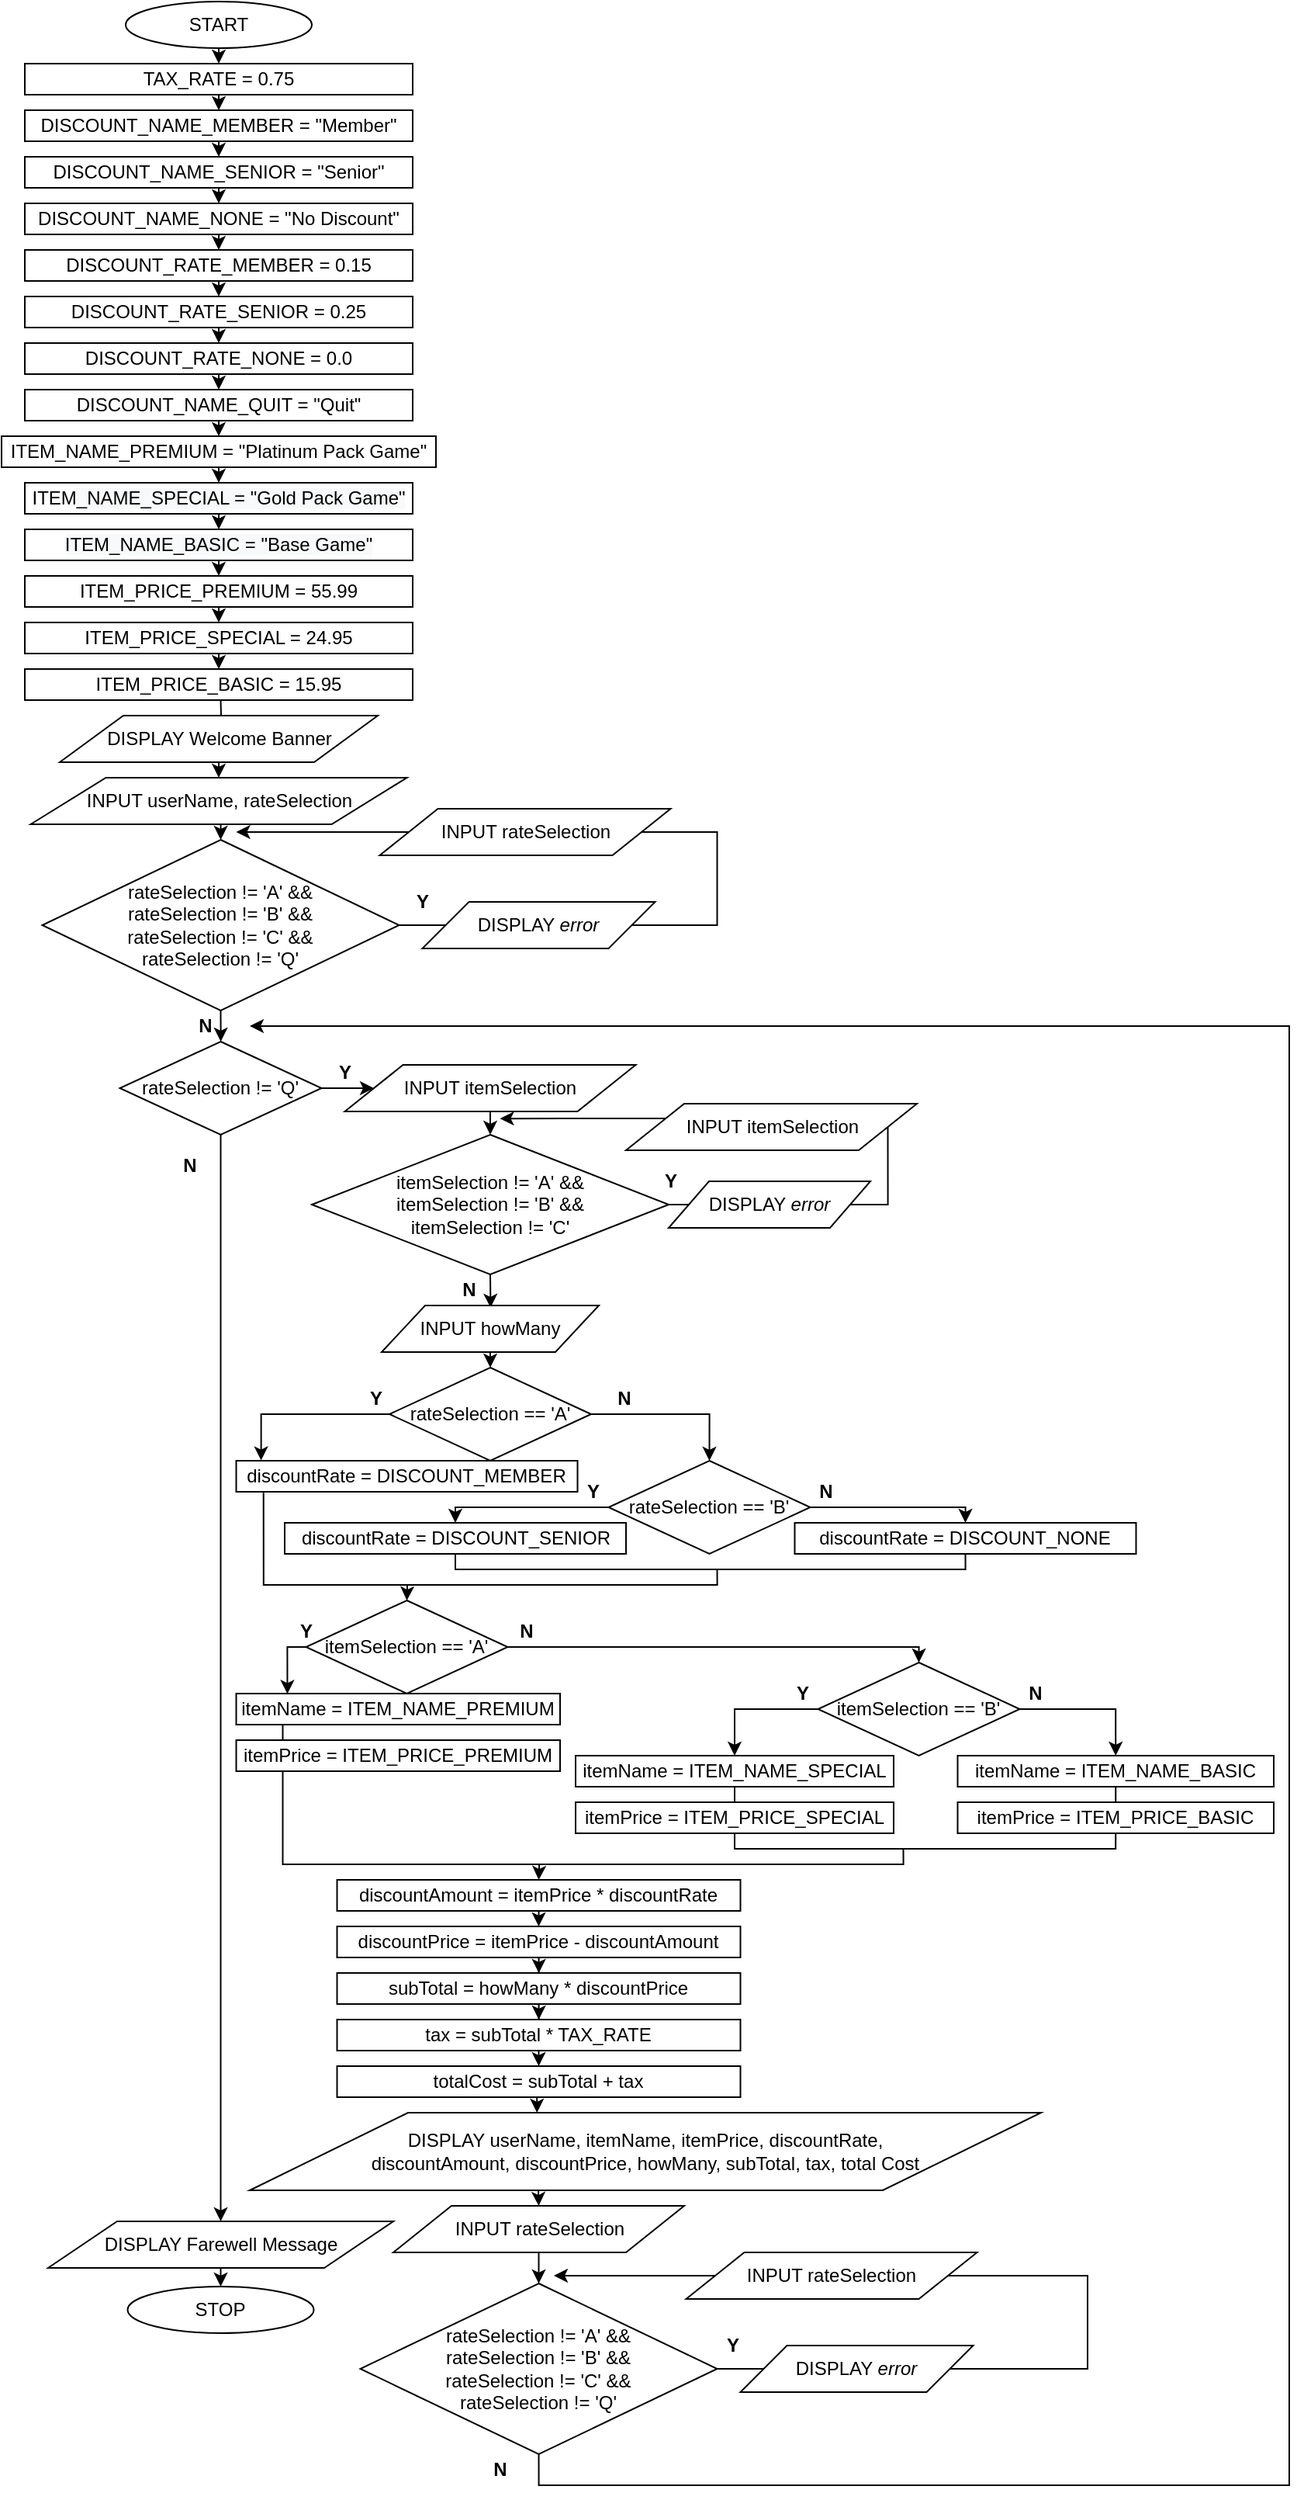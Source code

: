 <mxfile version="14.1.8" type="device"><diagram id="pBv2ZIK6F-WXUxyqtdqn" name="Page-1"><mxGraphModel dx="1892" dy="806" grid="1" gridSize="10" guides="1" tooltips="1" connect="1" arrows="1" fold="1" page="1" pageScale="1" pageWidth="850" pageHeight="1100" math="0" shadow="0"><root><mxCell id="0"/><mxCell id="1" parent="0"/><mxCell id="2OngotcWHWE4SRn9X0kG-3" style="edgeStyle=orthogonalEdgeStyle;rounded=0;orthogonalLoop=1;jettySize=auto;html=1;exitX=0.5;exitY=1;exitDx=0;exitDy=0;" parent="1" target="2OngotcWHWE4SRn9X0kG-2" edge="1"><mxGeometry relative="1" as="geometry"><mxPoint x="111.25" y="460" as="sourcePoint"/></mxGeometry></mxCell><mxCell id="2OngotcWHWE4SRn9X0kG-96" style="edgeStyle=orthogonalEdgeStyle;rounded=0;orthogonalLoop=1;jettySize=auto;html=1;exitX=0.5;exitY=1;exitDx=0;exitDy=0;entryX=0.5;entryY=0;entryDx=0;entryDy=0;startArrow=none;startFill=0;endArrow=classic;endFill=1;" parent="1" source="2OngotcWHWE4SRn9X0kG-1" target="2OngotcWHWE4SRn9X0kG-95" edge="1"><mxGeometry relative="1" as="geometry"/></mxCell><mxCell id="2OngotcWHWE4SRn9X0kG-1" value="START" style="ellipse;whiteSpace=wrap;html=1;" parent="1" vertex="1"><mxGeometry x="50" y="10" width="120" height="30" as="geometry"/></mxCell><mxCell id="2OngotcWHWE4SRn9X0kG-5" style="edgeStyle=orthogonalEdgeStyle;rounded=0;orthogonalLoop=1;jettySize=auto;html=1;exitX=0.5;exitY=1;exitDx=0;exitDy=0;entryX=0.5;entryY=0;entryDx=0;entryDy=0;" parent="1" source="2OngotcWHWE4SRn9X0kG-2" target="2OngotcWHWE4SRn9X0kG-4" edge="1"><mxGeometry relative="1" as="geometry"/></mxCell><mxCell id="2OngotcWHWE4SRn9X0kG-2" value="DISPLAY Welcome Banner" style="shape=parallelogram;perimeter=parallelogramPerimeter;whiteSpace=wrap;html=1;" parent="1" vertex="1"><mxGeometry x="7.5" y="470.0" width="205" height="30" as="geometry"/></mxCell><mxCell id="2OngotcWHWE4SRn9X0kG-7" style="edgeStyle=orthogonalEdgeStyle;rounded=0;orthogonalLoop=1;jettySize=auto;html=1;exitX=0.5;exitY=1;exitDx=0;exitDy=0;entryX=0.5;entryY=0;entryDx=0;entryDy=0;" parent="1" source="2OngotcWHWE4SRn9X0kG-4" target="2OngotcWHWE4SRn9X0kG-6" edge="1"><mxGeometry relative="1" as="geometry"/></mxCell><mxCell id="2OngotcWHWE4SRn9X0kG-4" value="INPUT userName, rateSelection" style="shape=parallelogram;perimeter=parallelogramPerimeter;whiteSpace=wrap;html=1;" parent="1" vertex="1"><mxGeometry x="-11.25" y="510" width="242.5" height="30" as="geometry"/></mxCell><mxCell id="2OngotcWHWE4SRn9X0kG-9" style="edgeStyle=orthogonalEdgeStyle;rounded=0;orthogonalLoop=1;jettySize=auto;html=1;exitX=1;exitY=0.5;exitDx=0;exitDy=0;entryX=0;entryY=0.5;entryDx=0;entryDy=0;endArrow=none;endFill=0;" parent="1" source="2OngotcWHWE4SRn9X0kG-6" target="2OngotcWHWE4SRn9X0kG-8" edge="1"><mxGeometry relative="1" as="geometry"/></mxCell><mxCell id="2OngotcWHWE4SRn9X0kG-14" style="edgeStyle=orthogonalEdgeStyle;rounded=0;orthogonalLoop=1;jettySize=auto;html=1;exitX=0.5;exitY=1;exitDx=0;exitDy=0;endArrow=classic;endFill=1;" parent="1" source="2OngotcWHWE4SRn9X0kG-6" target="2OngotcWHWE4SRn9X0kG-13" edge="1"><mxGeometry relative="1" as="geometry"/></mxCell><mxCell id="2OngotcWHWE4SRn9X0kG-6" value="rateSelection != 'A' &amp;amp;&amp;amp;&lt;br&gt;rateSelection != 'B' &amp;amp;&amp;amp;&lt;br&gt;rateSelection != 'C' &amp;amp;&amp;amp;&lt;br&gt;rateSelection != 'Q'" style="rhombus;whiteSpace=wrap;html=1;" parent="1" vertex="1"><mxGeometry x="-3.75" y="550" width="230" height="110" as="geometry"/></mxCell><mxCell id="2OngotcWHWE4SRn9X0kG-12" style="edgeStyle=orthogonalEdgeStyle;rounded=0;orthogonalLoop=1;jettySize=auto;html=1;exitX=1;exitY=0.5;exitDx=0;exitDy=0;entryX=1;entryY=0.5;entryDx=0;entryDy=0;endArrow=none;endFill=0;" parent="1" source="2OngotcWHWE4SRn9X0kG-8" target="2OngotcWHWE4SRn9X0kG-10" edge="1"><mxGeometry relative="1" as="geometry"><Array as="points"><mxPoint x="431.25" y="605"/><mxPoint x="431.25" y="545"/></Array></mxGeometry></mxCell><mxCell id="2OngotcWHWE4SRn9X0kG-8" value="DISPLAY &lt;i&gt;error&lt;/i&gt;" style="shape=parallelogram;perimeter=parallelogramPerimeter;whiteSpace=wrap;html=1;" parent="1" vertex="1"><mxGeometry x="241.25" y="590" width="150" height="30" as="geometry"/></mxCell><mxCell id="2OngotcWHWE4SRn9X0kG-11" style="edgeStyle=orthogonalEdgeStyle;rounded=0;orthogonalLoop=1;jettySize=auto;html=1;exitX=0;exitY=0.5;exitDx=0;exitDy=0;" parent="1" source="2OngotcWHWE4SRn9X0kG-10" edge="1"><mxGeometry relative="1" as="geometry"><mxPoint x="121.25" y="545" as="targetPoint"/></mxGeometry></mxCell><mxCell id="2OngotcWHWE4SRn9X0kG-10" value="INPUT rateSelection" style="shape=parallelogram;perimeter=parallelogramPerimeter;whiteSpace=wrap;html=1;" parent="1" vertex="1"><mxGeometry x="213.75" y="530" width="187.5" height="30" as="geometry"/></mxCell><mxCell id="2OngotcWHWE4SRn9X0kG-18" style="edgeStyle=orthogonalEdgeStyle;rounded=0;orthogonalLoop=1;jettySize=auto;html=1;exitX=1;exitY=0.5;exitDx=0;exitDy=0;endArrow=classic;endFill=1;" parent="1" source="2OngotcWHWE4SRn9X0kG-13" target="2OngotcWHWE4SRn9X0kG-17" edge="1"><mxGeometry relative="1" as="geometry"/></mxCell><mxCell id="2OngotcWHWE4SRn9X0kG-22" style="edgeStyle=orthogonalEdgeStyle;rounded=0;orthogonalLoop=1;jettySize=auto;html=1;exitX=0.5;exitY=1;exitDx=0;exitDy=0;entryX=0.5;entryY=0;entryDx=0;entryDy=0;endArrow=classic;endFill=1;" parent="1" source="2OngotcWHWE4SRn9X0kG-13" target="2OngotcWHWE4SRn9X0kG-21" edge="1"><mxGeometry relative="1" as="geometry"/></mxCell><mxCell id="2OngotcWHWE4SRn9X0kG-13" value="rateSelection != 'Q'" style="rhombus;whiteSpace=wrap;html=1;" parent="1" vertex="1"><mxGeometry x="46.25" y="680" width="130" height="60" as="geometry"/></mxCell><mxCell id="2OngotcWHWE4SRn9X0kG-15" value="&lt;b&gt;Y&lt;/b&gt;" style="text;html=1;align=center;verticalAlign=middle;resizable=0;points=[];autosize=1;" parent="1" vertex="1"><mxGeometry x="231.25" y="580" width="20" height="20" as="geometry"/></mxCell><mxCell id="2OngotcWHWE4SRn9X0kG-16" value="&lt;b&gt;N&lt;/b&gt;" style="text;html=1;align=center;verticalAlign=middle;resizable=0;points=[];autosize=1;" parent="1" vertex="1"><mxGeometry x="91.25" y="660" width="20" height="20" as="geometry"/></mxCell><mxCell id="2OngotcWHWE4SRn9X0kG-28" style="edgeStyle=orthogonalEdgeStyle;rounded=0;orthogonalLoop=1;jettySize=auto;html=1;exitX=0.5;exitY=1;exitDx=0;exitDy=0;entryX=0.5;entryY=0;entryDx=0;entryDy=0;endArrow=classic;endFill=1;" parent="1" source="2OngotcWHWE4SRn9X0kG-17" target="2OngotcWHWE4SRn9X0kG-27" edge="1"><mxGeometry relative="1" as="geometry"/></mxCell><mxCell id="2OngotcWHWE4SRn9X0kG-17" value="INPUT itemSelection" style="shape=parallelogram;perimeter=parallelogramPerimeter;whiteSpace=wrap;html=1;" parent="1" vertex="1"><mxGeometry x="191.25" y="695" width="187.5" height="30" as="geometry"/></mxCell><mxCell id="2OngotcWHWE4SRn9X0kG-19" value="&lt;b&gt;Y&lt;/b&gt;" style="text;html=1;align=center;verticalAlign=middle;resizable=0;points=[];autosize=1;" parent="1" vertex="1"><mxGeometry x="181.25" y="690" width="20" height="20" as="geometry"/></mxCell><mxCell id="2OngotcWHWE4SRn9X0kG-25" style="edgeStyle=orthogonalEdgeStyle;rounded=0;orthogonalLoop=1;jettySize=auto;html=1;exitX=0.5;exitY=1;exitDx=0;exitDy=0;entryX=0.5;entryY=0;entryDx=0;entryDy=0;endArrow=classic;endFill=1;" parent="1" source="2OngotcWHWE4SRn9X0kG-21" target="2OngotcWHWE4SRn9X0kG-24" edge="1"><mxGeometry relative="1" as="geometry"/></mxCell><mxCell id="2OngotcWHWE4SRn9X0kG-21" value="DISPLAY Farewell Message" style="shape=parallelogram;perimeter=parallelogramPerimeter;whiteSpace=wrap;html=1;" parent="1" vertex="1"><mxGeometry x="4.441e-16" y="1440" width="222.5" height="30" as="geometry"/></mxCell><mxCell id="2OngotcWHWE4SRn9X0kG-23" value="&lt;b&gt;N&lt;/b&gt;" style="text;html=1;align=center;verticalAlign=middle;resizable=0;points=[];autosize=1;" parent="1" vertex="1"><mxGeometry x="81.25" y="750" width="20" height="20" as="geometry"/></mxCell><mxCell id="2OngotcWHWE4SRn9X0kG-24" value="STOP" style="ellipse;whiteSpace=wrap;html=1;" parent="1" vertex="1"><mxGeometry x="51.25" y="1482" width="120" height="30" as="geometry"/></mxCell><mxCell id="2OngotcWHWE4SRn9X0kG-29" style="edgeStyle=orthogonalEdgeStyle;rounded=0;orthogonalLoop=1;jettySize=auto;html=1;exitX=0;exitY=0.25;exitDx=0;exitDy=0;endArrow=classic;endFill=1;" parent="1" source="2OngotcWHWE4SRn9X0kG-26" edge="1"><mxGeometry relative="1" as="geometry"><mxPoint x="291.25" y="729.588" as="targetPoint"/></mxGeometry></mxCell><mxCell id="2OngotcWHWE4SRn9X0kG-26" value="&lt;span&gt;INPUT itemSelection&lt;/span&gt;" style="shape=parallelogram;perimeter=parallelogramPerimeter;whiteSpace=wrap;html=1;" parent="1" vertex="1"><mxGeometry x="372.5" y="720" width="187.5" height="30" as="geometry"/></mxCell><mxCell id="2OngotcWHWE4SRn9X0kG-31" style="edgeStyle=orthogonalEdgeStyle;rounded=0;orthogonalLoop=1;jettySize=auto;html=1;exitX=1;exitY=0.5;exitDx=0;exitDy=0;entryX=0;entryY=0.5;entryDx=0;entryDy=0;endArrow=none;endFill=0;" parent="1" source="2OngotcWHWE4SRn9X0kG-27" target="2OngotcWHWE4SRn9X0kG-30" edge="1"><mxGeometry relative="1" as="geometry"/></mxCell><mxCell id="HHqWB5uqpLYQ6Ty80bu6-3" style="edgeStyle=orthogonalEdgeStyle;rounded=0;orthogonalLoop=1;jettySize=auto;html=1;exitX=0.5;exitY=1;exitDx=0;exitDy=0;entryX=1.198;entryY=1.07;entryDx=0;entryDy=0;entryPerimeter=0;" parent="1" source="2OngotcWHWE4SRn9X0kG-27" target="2OngotcWHWE4SRn9X0kG-38" edge="1"><mxGeometry relative="1" as="geometry"/></mxCell><mxCell id="2OngotcWHWE4SRn9X0kG-27" value="itemSelection != 'A' &amp;amp;&amp;amp;&lt;br&gt;itemSelection != 'B' &amp;amp;&amp;amp;&lt;br&gt;itemSelection != 'C'" style="rhombus;whiteSpace=wrap;html=1;" parent="1" vertex="1"><mxGeometry x="170" y="740" width="230" height="90" as="geometry"/></mxCell><mxCell id="2OngotcWHWE4SRn9X0kG-34" style="edgeStyle=orthogonalEdgeStyle;rounded=0;orthogonalLoop=1;jettySize=auto;html=1;exitX=1;exitY=0.5;exitDx=0;exitDy=0;entryX=1;entryY=0.5;entryDx=0;entryDy=0;endArrow=none;endFill=0;" parent="1" source="2OngotcWHWE4SRn9X0kG-30" target="2OngotcWHWE4SRn9X0kG-26" edge="1"><mxGeometry relative="1" as="geometry"><Array as="points"><mxPoint x="541.25" y="785"/></Array></mxGeometry></mxCell><mxCell id="2OngotcWHWE4SRn9X0kG-30" value="DISPLAY &lt;i&gt;error&lt;/i&gt;" style="shape=parallelogram;perimeter=parallelogramPerimeter;whiteSpace=wrap;html=1;" parent="1" vertex="1"><mxGeometry x="400" y="770" width="130" height="30" as="geometry"/></mxCell><mxCell id="2OngotcWHWE4SRn9X0kG-35" value="&lt;b&gt;Y&lt;/b&gt;" style="text;html=1;align=center;verticalAlign=middle;resizable=0;points=[];autosize=1;" parent="1" vertex="1"><mxGeometry x="391.25" y="760" width="20" height="20" as="geometry"/></mxCell><mxCell id="2OngotcWHWE4SRn9X0kG-40" style="edgeStyle=orthogonalEdgeStyle;rounded=0;orthogonalLoop=1;jettySize=auto;html=1;exitX=0.5;exitY=1;exitDx=0;exitDy=0;entryX=0.5;entryY=0;entryDx=0;entryDy=0;endArrow=classic;endFill=1;" parent="1" source="2OngotcWHWE4SRn9X0kG-36" target="2OngotcWHWE4SRn9X0kG-39" edge="1"><mxGeometry relative="1" as="geometry"/></mxCell><mxCell id="2OngotcWHWE4SRn9X0kG-36" value="INPUT howMany" style="shape=parallelogram;perimeter=parallelogramPerimeter;whiteSpace=wrap;html=1;" parent="1" vertex="1"><mxGeometry x="215" y="850" width="140" height="30" as="geometry"/></mxCell><mxCell id="2OngotcWHWE4SRn9X0kG-38" value="&lt;b&gt;N&lt;/b&gt;" style="text;html=1;align=center;verticalAlign=middle;resizable=0;points=[];autosize=1;" parent="1" vertex="1"><mxGeometry x="261.25" y="830" width="20" height="20" as="geometry"/></mxCell><mxCell id="2OngotcWHWE4SRn9X0kG-42" style="edgeStyle=orthogonalEdgeStyle;rounded=0;orthogonalLoop=1;jettySize=auto;html=1;exitX=1;exitY=0.5;exitDx=0;exitDy=0;entryX=0.5;entryY=0;entryDx=0;entryDy=0;endArrow=classic;endFill=1;" parent="1" source="2OngotcWHWE4SRn9X0kG-39" target="2OngotcWHWE4SRn9X0kG-41" edge="1"><mxGeometry relative="1" as="geometry"><Array as="points"><mxPoint x="426.25" y="920"/></Array></mxGeometry></mxCell><mxCell id="2OngotcWHWE4SRn9X0kG-48" style="edgeStyle=orthogonalEdgeStyle;rounded=0;orthogonalLoop=1;jettySize=auto;html=1;exitX=0;exitY=0.5;exitDx=0;exitDy=0;entryX=0.073;entryY=-0.01;entryDx=0;entryDy=0;endArrow=classic;endFill=1;entryPerimeter=0;" parent="1" source="2OngotcWHWE4SRn9X0kG-39" target="2OngotcWHWE4SRn9X0kG-45" edge="1"><mxGeometry relative="1" as="geometry"/></mxCell><mxCell id="2OngotcWHWE4SRn9X0kG-52" style="edgeStyle=orthogonalEdgeStyle;rounded=0;orthogonalLoop=1;jettySize=auto;html=1;exitX=0;exitY=0.5;exitDx=0;exitDy=0;entryX=0.5;entryY=0;entryDx=0;entryDy=0;endArrow=classic;endFill=1;" parent="1" source="2OngotcWHWE4SRn9X0kG-41" target="2OngotcWHWE4SRn9X0kG-49" edge="1"><mxGeometry relative="1" as="geometry"><Array as="points"><mxPoint x="262.25" y="980"/></Array></mxGeometry></mxCell><mxCell id="2OngotcWHWE4SRn9X0kG-55" style="edgeStyle=orthogonalEdgeStyle;rounded=0;orthogonalLoop=1;jettySize=auto;html=1;exitX=1;exitY=0.5;exitDx=0;exitDy=0;entryX=0.5;entryY=0;entryDx=0;entryDy=0;endArrow=classic;endFill=1;" parent="1" source="2OngotcWHWE4SRn9X0kG-41" target="2OngotcWHWE4SRn9X0kG-54" edge="1"><mxGeometry relative="1" as="geometry"><Array as="points"><mxPoint x="591.25" y="980"/></Array></mxGeometry></mxCell><mxCell id="2OngotcWHWE4SRn9X0kG-41" value="rateSelection == 'B'" style="rhombus;whiteSpace=wrap;html=1;" parent="1" vertex="1"><mxGeometry x="361.25" y="950" width="130" height="60" as="geometry"/></mxCell><mxCell id="2OngotcWHWE4SRn9X0kG-44" value="&lt;b&gt;N&lt;/b&gt;" style="text;html=1;align=center;verticalAlign=middle;resizable=0;points=[];autosize=1;" parent="1" vertex="1"><mxGeometry x="361.25" y="900" width="20" height="20" as="geometry"/></mxCell><mxCell id="2OngotcWHWE4SRn9X0kG-45" value="discountRate = DISCOUNT_MEMBER" style="rounded=0;whiteSpace=wrap;html=1;" parent="1" vertex="1"><mxGeometry x="121.25" y="950" width="220" height="20" as="geometry"/></mxCell><mxCell id="2OngotcWHWE4SRn9X0kG-57" style="edgeStyle=orthogonalEdgeStyle;rounded=0;orthogonalLoop=1;jettySize=auto;html=1;exitX=0.5;exitY=1;exitDx=0;exitDy=0;entryX=0.5;entryY=1;entryDx=0;entryDy=0;endArrow=none;endFill=0;" parent="1" source="2OngotcWHWE4SRn9X0kG-49" target="2OngotcWHWE4SRn9X0kG-54" edge="1"><mxGeometry relative="1" as="geometry"><Array as="points"><mxPoint x="262.25" y="1020"/><mxPoint x="591.25" y="1020"/></Array></mxGeometry></mxCell><mxCell id="2OngotcWHWE4SRn9X0kG-49" value="discountRate = DISCOUNT_SENIOR" style="rounded=0;whiteSpace=wrap;html=1;" parent="1" vertex="1"><mxGeometry x="152.5" y="990" width="220" height="20" as="geometry"/></mxCell><mxCell id="2OngotcWHWE4SRn9X0kG-53" value="&lt;b&gt;Y&lt;/b&gt;" style="text;html=1;align=center;verticalAlign=middle;resizable=0;points=[];autosize=1;" parent="1" vertex="1"><mxGeometry x="341.25" y="960" width="20" height="20" as="geometry"/></mxCell><mxCell id="2OngotcWHWE4SRn9X0kG-54" value="discountRate = DISCOUNT_NONE" style="rounded=0;whiteSpace=wrap;html=1;" parent="1" vertex="1"><mxGeometry x="481.25" y="990" width="220" height="20" as="geometry"/></mxCell><mxCell id="2OngotcWHWE4SRn9X0kG-56" value="&lt;b&gt;N&lt;/b&gt;" style="text;html=1;align=center;verticalAlign=middle;resizable=0;points=[];autosize=1;" parent="1" vertex="1"><mxGeometry x="491.25" y="960" width="20" height="20" as="geometry"/></mxCell><mxCell id="2OngotcWHWE4SRn9X0kG-61" style="edgeStyle=orthogonalEdgeStyle;rounded=0;orthogonalLoop=1;jettySize=auto;html=1;exitX=1;exitY=0.5;exitDx=0;exitDy=0;entryX=0.5;entryY=0;entryDx=0;entryDy=0;endArrow=classic;endFill=1;" parent="1" source="2OngotcWHWE4SRn9X0kG-58" target="2OngotcWHWE4SRn9X0kG-60" edge="1"><mxGeometry relative="1" as="geometry"><Array as="points"><mxPoint x="361.25" y="1070"/><mxPoint x="361.25" y="1070"/></Array></mxGeometry></mxCell><mxCell id="2OngotcWHWE4SRn9X0kG-63" style="edgeStyle=orthogonalEdgeStyle;rounded=0;orthogonalLoop=1;jettySize=auto;html=1;endArrow=none;endFill=0;startArrow=none;startFill=0;entryX=0.08;entryY=1.03;entryDx=0;entryDy=0;entryPerimeter=0;" parent="1" target="2OngotcWHWE4SRn9X0kG-45" edge="1"><mxGeometry relative="1" as="geometry"><mxPoint x="431.25" y="1020" as="sourcePoint"/><Array as="points"><mxPoint x="431" y="1030"/><mxPoint x="139" y="1030"/></Array><mxPoint x="129" y="970" as="targetPoint"/></mxGeometry></mxCell><mxCell id="2OngotcWHWE4SRn9X0kG-64" style="edgeStyle=orthogonalEdgeStyle;rounded=0;orthogonalLoop=1;jettySize=auto;html=1;exitX=0.5;exitY=0;exitDx=0;exitDy=0;startArrow=classic;startFill=1;endArrow=none;endFill=0;" parent="1" source="2OngotcWHWE4SRn9X0kG-58" edge="1"><mxGeometry relative="1" as="geometry"><mxPoint x="231.544" y="1030" as="targetPoint"/></mxGeometry></mxCell><mxCell id="2OngotcWHWE4SRn9X0kG-68" style="edgeStyle=orthogonalEdgeStyle;rounded=0;orthogonalLoop=1;jettySize=auto;html=1;exitX=0;exitY=0.5;exitDx=0;exitDy=0;entryX=0.158;entryY=0.009;entryDx=0;entryDy=0;entryPerimeter=0;startArrow=none;startFill=0;endArrow=classic;endFill=1;" parent="1" source="2OngotcWHWE4SRn9X0kG-58" target="2OngotcWHWE4SRn9X0kG-66" edge="1"><mxGeometry relative="1" as="geometry"/></mxCell><mxCell id="2OngotcWHWE4SRn9X0kG-58" value="itemSelection == 'A'" style="rhombus;whiteSpace=wrap;html=1;" parent="1" vertex="1"><mxGeometry x="166.25" y="1040" width="130" height="60" as="geometry"/></mxCell><mxCell id="2OngotcWHWE4SRn9X0kG-73" style="edgeStyle=orthogonalEdgeStyle;rounded=0;orthogonalLoop=1;jettySize=auto;html=1;exitX=0;exitY=0.5;exitDx=0;exitDy=0;startArrow=none;startFill=0;endArrow=classic;endFill=1;" parent="1" source="2OngotcWHWE4SRn9X0kG-60" target="2OngotcWHWE4SRn9X0kG-72" edge="1"><mxGeometry relative="1" as="geometry"/></mxCell><mxCell id="2OngotcWHWE4SRn9X0kG-80" style="edgeStyle=orthogonalEdgeStyle;rounded=0;orthogonalLoop=1;jettySize=auto;html=1;exitX=1;exitY=0.5;exitDx=0;exitDy=0;entryX=0.5;entryY=0;entryDx=0;entryDy=0;startArrow=none;startFill=0;endArrow=classic;endFill=1;" parent="1" source="2OngotcWHWE4SRn9X0kG-60" target="2OngotcWHWE4SRn9X0kG-78" edge="1"><mxGeometry relative="1" as="geometry"/></mxCell><mxCell id="2OngotcWHWE4SRn9X0kG-60" value="itemSelection == 'B'" style="rhombus;whiteSpace=wrap;html=1;" parent="1" vertex="1"><mxGeometry x="496.25" y="1080" width="130" height="60" as="geometry"/></mxCell><mxCell id="2OngotcWHWE4SRn9X0kG-62" value="&lt;b&gt;Y&lt;/b&gt;" style="text;html=1;align=center;verticalAlign=middle;resizable=0;points=[];autosize=1;" parent="1" vertex="1"><mxGeometry x="201.25" y="900" width="20" height="20" as="geometry"/></mxCell><mxCell id="2OngotcWHWE4SRn9X0kG-65" value="&lt;b&gt;N&lt;/b&gt;" style="text;html=1;align=center;verticalAlign=middle;resizable=0;points=[];autosize=1;" parent="1" vertex="1"><mxGeometry x="297.5" y="1050" width="20" height="20" as="geometry"/></mxCell><mxCell id="2OngotcWHWE4SRn9X0kG-70" style="edgeStyle=orthogonalEdgeStyle;rounded=0;orthogonalLoop=1;jettySize=auto;html=1;exitX=0.25;exitY=1;exitDx=0;exitDy=0;entryX=0.25;entryY=0;entryDx=0;entryDy=0;startArrow=none;startFill=0;endArrow=none;endFill=0;" parent="1" source="2OngotcWHWE4SRn9X0kG-66" target="2OngotcWHWE4SRn9X0kG-67" edge="1"><mxGeometry relative="1" as="geometry"><Array as="points"><mxPoint x="151.25" y="1120"/><mxPoint x="151.25" y="1140"/><mxPoint x="176.25" y="1140"/><mxPoint x="176.25" y="1130"/></Array></mxGeometry></mxCell><mxCell id="2OngotcWHWE4SRn9X0kG-66" value="itemName = ITEM_NAME_PREMIUM" style="rounded=0;whiteSpace=wrap;html=1;" parent="1" vertex="1"><mxGeometry x="121.25" y="1100" width="208.75" height="20" as="geometry"/></mxCell><mxCell id="2OngotcWHWE4SRn9X0kG-83" style="edgeStyle=orthogonalEdgeStyle;rounded=0;orthogonalLoop=1;jettySize=auto;html=1;exitX=0.25;exitY=1;exitDx=0;exitDy=0;startArrow=none;startFill=0;endArrow=none;endFill=0;" parent="1" source="2OngotcWHWE4SRn9X0kG-67" edge="1"><mxGeometry relative="1" as="geometry"><mxPoint x="551.25" y="1200" as="targetPoint"/><Array as="points"><mxPoint x="151.25" y="1150"/><mxPoint x="151.25" y="1210"/><mxPoint x="551.25" y="1210"/></Array></mxGeometry></mxCell><mxCell id="2OngotcWHWE4SRn9X0kG-67" value="itemPrice = ITEM_PRICE_PREMIUM" style="rounded=0;whiteSpace=wrap;html=1;" parent="1" vertex="1"><mxGeometry x="121.25" y="1130" width="208.75" height="20" as="geometry"/></mxCell><mxCell id="2OngotcWHWE4SRn9X0kG-71" value="&lt;b&gt;Y&lt;/b&gt;" style="text;html=1;align=center;verticalAlign=middle;resizable=0;points=[];autosize=1;" parent="1" vertex="1"><mxGeometry x="156.25" y="1050" width="20" height="20" as="geometry"/></mxCell><mxCell id="2OngotcWHWE4SRn9X0kG-75" style="edgeStyle=orthogonalEdgeStyle;rounded=0;orthogonalLoop=1;jettySize=auto;html=1;exitX=0.5;exitY=1;exitDx=0;exitDy=0;entryX=0.5;entryY=0;entryDx=0;entryDy=0;startArrow=none;startFill=0;endArrow=none;endFill=0;" parent="1" source="2OngotcWHWE4SRn9X0kG-72" target="2OngotcWHWE4SRn9X0kG-74" edge="1"><mxGeometry relative="1" as="geometry"/></mxCell><mxCell id="2OngotcWHWE4SRn9X0kG-72" value="itemName = ITEM_NAME_SPECIAL" style="rounded=0;whiteSpace=wrap;html=1;" parent="1" vertex="1"><mxGeometry x="340" y="1140" width="205" height="20" as="geometry"/></mxCell><mxCell id="2OngotcWHWE4SRn9X0kG-82" style="edgeStyle=orthogonalEdgeStyle;rounded=0;orthogonalLoop=1;jettySize=auto;html=1;exitX=0.5;exitY=1;exitDx=0;exitDy=0;entryX=0.5;entryY=1;entryDx=0;entryDy=0;startArrow=none;startFill=0;endArrow=none;endFill=0;" parent="1" source="2OngotcWHWE4SRn9X0kG-74" target="2OngotcWHWE4SRn9X0kG-79" edge="1"><mxGeometry relative="1" as="geometry"><Array as="points"><mxPoint x="443" y="1200"/><mxPoint x="688" y="1200"/></Array></mxGeometry></mxCell><mxCell id="2OngotcWHWE4SRn9X0kG-74" value="itemPrice = ITEM_PRICE_SPECIAL" style="rounded=0;whiteSpace=wrap;html=1;" parent="1" vertex="1"><mxGeometry x="340" y="1170" width="205" height="20" as="geometry"/></mxCell><mxCell id="2OngotcWHWE4SRn9X0kG-76" value="&lt;b&gt;Y&lt;/b&gt;" style="text;html=1;align=center;verticalAlign=middle;resizable=0;points=[];autosize=1;" parent="1" vertex="1"><mxGeometry x="476.25" y="1090" width="20" height="20" as="geometry"/></mxCell><mxCell id="2OngotcWHWE4SRn9X0kG-77" style="edgeStyle=orthogonalEdgeStyle;rounded=0;orthogonalLoop=1;jettySize=auto;html=1;exitX=0.5;exitY=1;exitDx=0;exitDy=0;entryX=0.5;entryY=0;entryDx=0;entryDy=0;startArrow=none;startFill=0;endArrow=none;endFill=0;" parent="1" source="2OngotcWHWE4SRn9X0kG-78" target="2OngotcWHWE4SRn9X0kG-79" edge="1"><mxGeometry relative="1" as="geometry"/></mxCell><mxCell id="2OngotcWHWE4SRn9X0kG-78" value="itemName = ITEM_NAME_BASIC" style="rounded=0;whiteSpace=wrap;html=1;" parent="1" vertex="1"><mxGeometry x="586.25" y="1140" width="203.75" height="20" as="geometry"/></mxCell><mxCell id="2OngotcWHWE4SRn9X0kG-79" value="itemPrice = ITEM_PRICE_BASIC" style="rounded=0;whiteSpace=wrap;html=1;" parent="1" vertex="1"><mxGeometry x="586.25" y="1170" width="203.75" height="20" as="geometry"/></mxCell><mxCell id="2OngotcWHWE4SRn9X0kG-81" value="&lt;b&gt;N&lt;/b&gt;" style="text;html=1;align=center;verticalAlign=middle;resizable=0;points=[];autosize=1;" parent="1" vertex="1"><mxGeometry x="626.25" y="1090" width="20" height="20" as="geometry"/></mxCell><mxCell id="2OngotcWHWE4SRn9X0kG-85" style="edgeStyle=orthogonalEdgeStyle;rounded=0;orthogonalLoop=1;jettySize=auto;html=1;exitX=0.5;exitY=0;exitDx=0;exitDy=0;startArrow=classic;startFill=1;endArrow=none;endFill=0;" parent="1" source="2OngotcWHWE4SRn9X0kG-84" edge="1"><mxGeometry relative="1" as="geometry"><mxPoint x="316.583" y="1210" as="targetPoint"/></mxGeometry></mxCell><mxCell id="2OngotcWHWE4SRn9X0kG-87" style="edgeStyle=orthogonalEdgeStyle;rounded=0;orthogonalLoop=1;jettySize=auto;html=1;exitX=0.5;exitY=1;exitDx=0;exitDy=0;entryX=0.5;entryY=0;entryDx=0;entryDy=0;startArrow=none;startFill=0;endArrow=classic;endFill=1;" parent="1" source="2OngotcWHWE4SRn9X0kG-84" target="2OngotcWHWE4SRn9X0kG-86" edge="1"><mxGeometry relative="1" as="geometry"/></mxCell><mxCell id="2OngotcWHWE4SRn9X0kG-84" value="discountAmount = itemPrice * discountRate" style="rounded=0;whiteSpace=wrap;html=1;" parent="1" vertex="1"><mxGeometry x="186.25" y="1220" width="260" height="20" as="geometry"/></mxCell><mxCell id="2OngotcWHWE4SRn9X0kG-89" style="edgeStyle=orthogonalEdgeStyle;rounded=0;orthogonalLoop=1;jettySize=auto;html=1;exitX=0.5;exitY=1;exitDx=0;exitDy=0;startArrow=none;startFill=0;endArrow=classic;endFill=1;" parent="1" source="2OngotcWHWE4SRn9X0kG-86" target="2OngotcWHWE4SRn9X0kG-88" edge="1"><mxGeometry relative="1" as="geometry"/></mxCell><mxCell id="2OngotcWHWE4SRn9X0kG-86" value="discountPrice = itemPrice - discountAmount" style="rounded=0;whiteSpace=wrap;html=1;" parent="1" vertex="1"><mxGeometry x="186.25" y="1250" width="260" height="20" as="geometry"/></mxCell><mxCell id="2OngotcWHWE4SRn9X0kG-91" style="edgeStyle=orthogonalEdgeStyle;rounded=0;orthogonalLoop=1;jettySize=auto;html=1;exitX=0.5;exitY=1;exitDx=0;exitDy=0;startArrow=none;startFill=0;endArrow=classic;endFill=1;" parent="1" source="2OngotcWHWE4SRn9X0kG-88" target="2OngotcWHWE4SRn9X0kG-90" edge="1"><mxGeometry relative="1" as="geometry"/></mxCell><mxCell id="2OngotcWHWE4SRn9X0kG-88" value="subTotal = howMany * discountPrice" style="rounded=0;whiteSpace=wrap;html=1;" parent="1" vertex="1"><mxGeometry x="186.25" y="1280" width="260" height="20" as="geometry"/></mxCell><mxCell id="2OngotcWHWE4SRn9X0kG-93" style="edgeStyle=orthogonalEdgeStyle;rounded=0;orthogonalLoop=1;jettySize=auto;html=1;exitX=0.5;exitY=1;exitDx=0;exitDy=0;entryX=0.5;entryY=0;entryDx=0;entryDy=0;startArrow=none;startFill=0;endArrow=classic;endFill=1;" parent="1" source="2OngotcWHWE4SRn9X0kG-90" target="2OngotcWHWE4SRn9X0kG-92" edge="1"><mxGeometry relative="1" as="geometry"/></mxCell><mxCell id="2OngotcWHWE4SRn9X0kG-90" value="tax = subTotal * TAX_RATE" style="rounded=0;whiteSpace=wrap;html=1;" parent="1" vertex="1"><mxGeometry x="186.25" y="1310" width="260" height="20" as="geometry"/></mxCell><mxCell id="2OngotcWHWE4SRn9X0kG-129" style="edgeStyle=orthogonalEdgeStyle;rounded=0;orthogonalLoop=1;jettySize=auto;html=1;exitX=0.5;exitY=1;exitDx=0;exitDy=0;entryX=0.363;entryY=0;entryDx=0;entryDy=0;entryPerimeter=0;startArrow=none;startFill=0;endArrow=classic;endFill=1;" parent="1" source="2OngotcWHWE4SRn9X0kG-92" target="2OngotcWHWE4SRn9X0kG-94" edge="1"><mxGeometry relative="1" as="geometry"/></mxCell><mxCell id="2OngotcWHWE4SRn9X0kG-92" value="totalCost = subTotal + tax" style="rounded=0;whiteSpace=wrap;html=1;" parent="1" vertex="1"><mxGeometry x="186.25" y="1340" width="260" height="20" as="geometry"/></mxCell><mxCell id="2OngotcWHWE4SRn9X0kG-94" value="DISPLAY userName, itemName, itemPrice, discountRate,&lt;br&gt;discountAmount, discountPrice, howMany, subTotal, tax, total Cost" style="shape=parallelogram;perimeter=parallelogramPerimeter;whiteSpace=wrap;html=1;" parent="1" vertex="1"><mxGeometry x="130" y="1370" width="510" height="50" as="geometry"/></mxCell><mxCell id="2OngotcWHWE4SRn9X0kG-98" style="edgeStyle=orthogonalEdgeStyle;rounded=0;orthogonalLoop=1;jettySize=auto;html=1;exitX=0.5;exitY=1;exitDx=0;exitDy=0;entryX=0.5;entryY=0;entryDx=0;entryDy=0;startArrow=none;startFill=0;endArrow=classic;endFill=1;" parent="1" source="2OngotcWHWE4SRn9X0kG-95" target="2OngotcWHWE4SRn9X0kG-97" edge="1"><mxGeometry relative="1" as="geometry"/></mxCell><mxCell id="2OngotcWHWE4SRn9X0kG-95" value="TAX_RATE = 0.75" style="rounded=0;whiteSpace=wrap;html=1;" parent="1" vertex="1"><mxGeometry x="-15" y="50" width="250" height="20" as="geometry"/></mxCell><mxCell id="2OngotcWHWE4SRn9X0kG-101" style="edgeStyle=orthogonalEdgeStyle;rounded=0;orthogonalLoop=1;jettySize=auto;html=1;exitX=0.5;exitY=1;exitDx=0;exitDy=0;entryX=0.5;entryY=0;entryDx=0;entryDy=0;startArrow=none;startFill=0;endArrow=classic;endFill=1;" parent="1" source="2OngotcWHWE4SRn9X0kG-97" target="2OngotcWHWE4SRn9X0kG-99" edge="1"><mxGeometry relative="1" as="geometry"/></mxCell><mxCell id="2OngotcWHWE4SRn9X0kG-97" value="DISCOUNT_NAME_MEMBER = &quot;Member&quot;" style="rounded=0;whiteSpace=wrap;html=1;" parent="1" vertex="1"><mxGeometry x="-15.0" y="80" width="250" height="20" as="geometry"/></mxCell><mxCell id="2OngotcWHWE4SRn9X0kG-103" style="edgeStyle=orthogonalEdgeStyle;rounded=0;orthogonalLoop=1;jettySize=auto;html=1;exitX=0.5;exitY=1;exitDx=0;exitDy=0;entryX=0.5;entryY=0;entryDx=0;entryDy=0;startArrow=none;startFill=0;endArrow=classic;endFill=1;" parent="1" source="2OngotcWHWE4SRn9X0kG-99" target="2OngotcWHWE4SRn9X0kG-102" edge="1"><mxGeometry relative="1" as="geometry"/></mxCell><mxCell id="2OngotcWHWE4SRn9X0kG-99" value="DISCOUNT_NAME_SENIOR = &quot;Senior&quot;" style="rounded=0;whiteSpace=wrap;html=1;" parent="1" vertex="1"><mxGeometry x="-15.0" y="110" width="250" height="20" as="geometry"/></mxCell><mxCell id="2OngotcWHWE4SRn9X0kG-105" style="edgeStyle=orthogonalEdgeStyle;rounded=0;orthogonalLoop=1;jettySize=auto;html=1;exitX=0.5;exitY=1;exitDx=0;exitDy=0;entryX=0.5;entryY=0;entryDx=0;entryDy=0;startArrow=none;startFill=0;endArrow=classic;endFill=1;" parent="1" source="2OngotcWHWE4SRn9X0kG-102" target="2OngotcWHWE4SRn9X0kG-104" edge="1"><mxGeometry relative="1" as="geometry"/></mxCell><mxCell id="2OngotcWHWE4SRn9X0kG-102" value="DISCOUNT_NAME_NONE = &quot;No Discount&quot;" style="rounded=0;whiteSpace=wrap;html=1;" parent="1" vertex="1"><mxGeometry x="-15.0" y="140" width="250" height="20" as="geometry"/></mxCell><mxCell id="2OngotcWHWE4SRn9X0kG-107" style="edgeStyle=orthogonalEdgeStyle;rounded=0;orthogonalLoop=1;jettySize=auto;html=1;exitX=0.5;exitY=1;exitDx=0;exitDy=0;entryX=0.5;entryY=0;entryDx=0;entryDy=0;startArrow=none;startFill=0;endArrow=classic;endFill=1;" parent="1" source="2OngotcWHWE4SRn9X0kG-104" target="2OngotcWHWE4SRn9X0kG-106" edge="1"><mxGeometry relative="1" as="geometry"/></mxCell><mxCell id="2OngotcWHWE4SRn9X0kG-104" value="DISCOUNT_RATE_MEMBER = 0.15" style="rounded=0;whiteSpace=wrap;html=1;" parent="1" vertex="1"><mxGeometry x="-15.0" y="170" width="250" height="20" as="geometry"/></mxCell><mxCell id="2OngotcWHWE4SRn9X0kG-110" style="edgeStyle=orthogonalEdgeStyle;rounded=0;orthogonalLoop=1;jettySize=auto;html=1;exitX=0.5;exitY=1;exitDx=0;exitDy=0;entryX=0.5;entryY=0;entryDx=0;entryDy=0;startArrow=none;startFill=0;endArrow=classic;endFill=1;" parent="1" source="2OngotcWHWE4SRn9X0kG-106" target="2OngotcWHWE4SRn9X0kG-108" edge="1"><mxGeometry relative="1" as="geometry"/></mxCell><mxCell id="2OngotcWHWE4SRn9X0kG-106" value="DISCOUNT_RATE_SENIOR = 0.25" style="rounded=0;whiteSpace=wrap;html=1;" parent="1" vertex="1"><mxGeometry x="-15.0" y="200" width="250" height="20" as="geometry"/></mxCell><mxCell id="2OngotcWHWE4SRn9X0kG-112" style="edgeStyle=orthogonalEdgeStyle;rounded=0;orthogonalLoop=1;jettySize=auto;html=1;exitX=0.5;exitY=1;exitDx=0;exitDy=0;entryX=0.5;entryY=0;entryDx=0;entryDy=0;startArrow=none;startFill=0;endArrow=classic;endFill=1;" parent="1" source="2OngotcWHWE4SRn9X0kG-108" target="2OngotcWHWE4SRn9X0kG-111" edge="1"><mxGeometry relative="1" as="geometry"/></mxCell><mxCell id="2OngotcWHWE4SRn9X0kG-108" value="DISCOUNT_RATE_NONE = 0.0" style="rounded=0;whiteSpace=wrap;html=1;" parent="1" vertex="1"><mxGeometry x="-15.0" y="230" width="250" height="20" as="geometry"/></mxCell><mxCell id="2OngotcWHWE4SRn9X0kG-114" style="edgeStyle=orthogonalEdgeStyle;rounded=0;orthogonalLoop=1;jettySize=auto;html=1;exitX=0.5;exitY=1;exitDx=0;exitDy=0;entryX=0.5;entryY=0;entryDx=0;entryDy=0;startArrow=none;startFill=0;endArrow=classic;endFill=1;" parent="1" source="2OngotcWHWE4SRn9X0kG-111" target="2OngotcWHWE4SRn9X0kG-113" edge="1"><mxGeometry relative="1" as="geometry"/></mxCell><mxCell id="2OngotcWHWE4SRn9X0kG-111" value="DISCOUNT_NAME_QUIT = &quot;Quit&quot;" style="rounded=0;whiteSpace=wrap;html=1;" parent="1" vertex="1"><mxGeometry x="-15.0" y="260" width="250" height="20" as="geometry"/></mxCell><mxCell id="2OngotcWHWE4SRn9X0kG-116" style="edgeStyle=orthogonalEdgeStyle;rounded=0;orthogonalLoop=1;jettySize=auto;html=1;exitX=0.5;exitY=1;exitDx=0;exitDy=0;entryX=0.5;entryY=0;entryDx=0;entryDy=0;startArrow=none;startFill=0;endArrow=classic;endFill=1;" parent="1" source="2OngotcWHWE4SRn9X0kG-113" target="2OngotcWHWE4SRn9X0kG-115" edge="1"><mxGeometry relative="1" as="geometry"/></mxCell><mxCell id="2OngotcWHWE4SRn9X0kG-113" value="ITEM_NAME_PREMIUM = &quot;Platinum Pack Game&quot;" style="rounded=0;whiteSpace=wrap;html=1;" parent="1" vertex="1"><mxGeometry x="-30" y="290" width="280" height="20" as="geometry"/></mxCell><mxCell id="2OngotcWHWE4SRn9X0kG-118" style="edgeStyle=orthogonalEdgeStyle;rounded=0;orthogonalLoop=1;jettySize=auto;html=1;exitX=0.5;exitY=1;exitDx=0;exitDy=0;entryX=0.5;entryY=0;entryDx=0;entryDy=0;startArrow=none;startFill=0;endArrow=classic;endFill=1;" parent="1" source="2OngotcWHWE4SRn9X0kG-115" target="2OngotcWHWE4SRn9X0kG-117" edge="1"><mxGeometry relative="1" as="geometry"/></mxCell><mxCell id="2OngotcWHWE4SRn9X0kG-115" value="ITEM&lt;span style=&quot;color: rgb(0 , 0 , 0) ; font-family: &amp;#34;helvetica&amp;#34; ; font-size: 12px ; font-style: normal ; font-weight: 400 ; letter-spacing: normal ; text-align: center ; text-indent: 0px ; text-transform: none ; word-spacing: 0px ; background-color: rgb(248 , 249 , 250) ; display: inline ; float: none&quot;&gt;_NAME_SPECIAL = &quot;Gold Pack Game&quot;&lt;/span&gt;" style="rounded=0;whiteSpace=wrap;html=1;" parent="1" vertex="1"><mxGeometry x="-15.0" y="320" width="250" height="20" as="geometry"/></mxCell><mxCell id="2OngotcWHWE4SRn9X0kG-121" style="edgeStyle=orthogonalEdgeStyle;rounded=0;orthogonalLoop=1;jettySize=auto;html=1;exitX=0.5;exitY=1;exitDx=0;exitDy=0;entryX=0.5;entryY=0;entryDx=0;entryDy=0;startArrow=none;startFill=0;endArrow=classic;endFill=1;" parent="1" source="2OngotcWHWE4SRn9X0kG-117" edge="1"><mxGeometry relative="1" as="geometry"><mxPoint x="110" y="380" as="targetPoint"/></mxGeometry></mxCell><mxCell id="2OngotcWHWE4SRn9X0kG-117" value="&lt;span style=&quot;color: rgb(0 , 0 , 0) ; font-family: &amp;#34;helvetica&amp;#34; ; font-size: 12px ; font-style: normal ; font-weight: 400 ; letter-spacing: normal ; text-align: center ; text-indent: 0px ; text-transform: none ; word-spacing: 0px ; background-color: rgb(248 , 249 , 250) ; display: inline ; float: none&quot;&gt;ITEM_NAME_BASIC = &quot;Base Game&quot;&lt;/span&gt;" style="rounded=0;whiteSpace=wrap;html=1;" parent="1" vertex="1"><mxGeometry x="-15.0" y="350" width="250" height="20" as="geometry"/></mxCell><mxCell id="2OngotcWHWE4SRn9X0kG-124" style="edgeStyle=orthogonalEdgeStyle;rounded=0;orthogonalLoop=1;jettySize=auto;html=1;exitX=0.5;exitY=1;exitDx=0;exitDy=0;entryX=0.5;entryY=0;entryDx=0;entryDy=0;startArrow=none;startFill=0;endArrow=classic;endFill=1;" parent="1" source="2OngotcWHWE4SRn9X0kG-122" target="2OngotcWHWE4SRn9X0kG-123" edge="1"><mxGeometry relative="1" as="geometry"/></mxCell><mxCell id="2OngotcWHWE4SRn9X0kG-122" value="ITEM_PRICE_PREMIUM = 55.99" style="rounded=0;whiteSpace=wrap;html=1;" parent="1" vertex="1"><mxGeometry x="-15.0" y="380" width="250" height="20" as="geometry"/></mxCell><mxCell id="2OngotcWHWE4SRn9X0kG-126" style="edgeStyle=orthogonalEdgeStyle;rounded=0;orthogonalLoop=1;jettySize=auto;html=1;exitX=0.5;exitY=1;exitDx=0;exitDy=0;entryX=0.5;entryY=0;entryDx=0;entryDy=0;startArrow=none;startFill=0;endArrow=classic;endFill=1;" parent="1" source="2OngotcWHWE4SRn9X0kG-123" target="2OngotcWHWE4SRn9X0kG-125" edge="1"><mxGeometry relative="1" as="geometry"/></mxCell><mxCell id="2OngotcWHWE4SRn9X0kG-123" value="ITEM_PRICE_SPECIAL = 24.95" style="rounded=0;whiteSpace=wrap;html=1;" parent="1" vertex="1"><mxGeometry x="-15.0" y="410" width="250" height="20" as="geometry"/></mxCell><mxCell id="2OngotcWHWE4SRn9X0kG-125" value="ITEM_PRICE_BASIC = 15.95" style="rounded=0;whiteSpace=wrap;html=1;" parent="1" vertex="1"><mxGeometry x="-15.0" y="440" width="250" height="20" as="geometry"/></mxCell><mxCell id="2OngotcWHWE4SRn9X0kG-131" style="edgeStyle=orthogonalEdgeStyle;rounded=0;orthogonalLoop=1;jettySize=auto;html=1;exitX=0.5;exitY=0;exitDx=0;exitDy=0;startArrow=classic;startFill=1;endArrow=none;endFill=0;" parent="1" source="2OngotcWHWE4SRn9X0kG-130" edge="1"><mxGeometry relative="1" as="geometry"><mxPoint x="316" y="1420" as="targetPoint"/></mxGeometry></mxCell><mxCell id="2OngotcWHWE4SRn9X0kG-135" style="edgeStyle=orthogonalEdgeStyle;rounded=0;orthogonalLoop=1;jettySize=auto;html=1;exitX=0.5;exitY=1;exitDx=0;exitDy=0;entryX=0.5;entryY=0;entryDx=0;entryDy=0;startArrow=none;startFill=0;endArrow=classic;endFill=1;" parent="1" source="2OngotcWHWE4SRn9X0kG-130" target="2OngotcWHWE4SRn9X0kG-134" edge="1"><mxGeometry relative="1" as="geometry"/></mxCell><mxCell id="2OngotcWHWE4SRn9X0kG-130" value="INPUT rateSelection" style="shape=parallelogram;perimeter=parallelogramPerimeter;whiteSpace=wrap;html=1;" parent="1" vertex="1"><mxGeometry x="222.5" y="1430" width="187.5" height="30" as="geometry"/></mxCell><mxCell id="2OngotcWHWE4SRn9X0kG-137" style="edgeStyle=orthogonalEdgeStyle;rounded=0;orthogonalLoop=1;jettySize=auto;html=1;exitX=1;exitY=0.5;exitDx=0;exitDy=0;entryX=1;entryY=0.5;entryDx=0;entryDy=0;startArrow=none;startFill=0;endArrow=none;endFill=0;" parent="1" source="2OngotcWHWE4SRn9X0kG-132" target="2OngotcWHWE4SRn9X0kG-133" edge="1"><mxGeometry relative="1" as="geometry"><Array as="points"><mxPoint x="670" y="1475"/><mxPoint x="670" y="1535"/></Array></mxGeometry></mxCell><mxCell id="2OngotcWHWE4SRn9X0kG-139" style="edgeStyle=orthogonalEdgeStyle;rounded=0;orthogonalLoop=1;jettySize=auto;html=1;exitX=0;exitY=0.5;exitDx=0;exitDy=0;startArrow=none;startFill=0;endArrow=classic;endFill=1;" parent="1" source="2OngotcWHWE4SRn9X0kG-132" edge="1"><mxGeometry relative="1" as="geometry"><mxPoint x="326" y="1475" as="targetPoint"/></mxGeometry></mxCell><mxCell id="2OngotcWHWE4SRn9X0kG-132" value="INPUT rateSelection" style="shape=parallelogram;perimeter=parallelogramPerimeter;whiteSpace=wrap;html=1;" parent="1" vertex="1"><mxGeometry x="411.25" y="1460" width="187.5" height="30" as="geometry"/></mxCell><mxCell id="2OngotcWHWE4SRn9X0kG-133" value="DISPLAY &lt;i&gt;error&lt;/i&gt;" style="shape=parallelogram;perimeter=parallelogramPerimeter;whiteSpace=wrap;html=1;" parent="1" vertex="1"><mxGeometry x="446.25" y="1520" width="150" height="30" as="geometry"/></mxCell><mxCell id="2OngotcWHWE4SRn9X0kG-136" style="edgeStyle=orthogonalEdgeStyle;rounded=0;orthogonalLoop=1;jettySize=auto;html=1;exitX=1;exitY=0.5;exitDx=0;exitDy=0;entryX=0;entryY=0.5;entryDx=0;entryDy=0;startArrow=none;startFill=0;endArrow=none;endFill=0;" parent="1" source="2OngotcWHWE4SRn9X0kG-134" target="2OngotcWHWE4SRn9X0kG-133" edge="1"><mxGeometry relative="1" as="geometry"/></mxCell><mxCell id="2OngotcWHWE4SRn9X0kG-141" style="edgeStyle=orthogonalEdgeStyle;rounded=0;orthogonalLoop=1;jettySize=auto;html=1;exitX=0.5;exitY=1;exitDx=0;exitDy=0;startArrow=none;startFill=0;endArrow=classic;endFill=1;" parent="1" source="2OngotcWHWE4SRn9X0kG-134" edge="1"><mxGeometry relative="1" as="geometry"><mxPoint x="130" y="670" as="targetPoint"/><Array as="points"><mxPoint x="316" y="1610"/><mxPoint x="800" y="1610"/><mxPoint x="800" y="670"/></Array></mxGeometry></mxCell><mxCell id="2OngotcWHWE4SRn9X0kG-134" value="rateSelection != 'A' &amp;amp;&amp;amp;&lt;br&gt;rateSelection != 'B' &amp;amp;&amp;amp;&lt;br&gt;rateSelection != 'C' &amp;amp;&amp;amp;&lt;br&gt;rateSelection != 'Q'" style="rhombus;whiteSpace=wrap;html=1;" parent="1" vertex="1"><mxGeometry x="201.25" y="1480" width="230" height="110" as="geometry"/></mxCell><mxCell id="2OngotcWHWE4SRn9X0kG-140" value="&lt;b&gt;Y&lt;/b&gt;" style="text;html=1;align=center;verticalAlign=middle;resizable=0;points=[];autosize=1;" parent="1" vertex="1"><mxGeometry x="431.25" y="1510" width="20" height="20" as="geometry"/></mxCell><mxCell id="2OngotcWHWE4SRn9X0kG-142" value="&lt;b&gt;N&lt;/b&gt;" style="text;html=1;align=center;verticalAlign=middle;resizable=0;points=[];autosize=1;" parent="1" vertex="1"><mxGeometry x="281.25" y="1590" width="20" height="20" as="geometry"/></mxCell><mxCell id="2OngotcWHWE4SRn9X0kG-39" value="rateSelection == 'A'" style="rhombus;whiteSpace=wrap;html=1;" parent="1" vertex="1"><mxGeometry x="220" y="890" width="130" height="60" as="geometry"/></mxCell></root></mxGraphModel></diagram></mxfile>